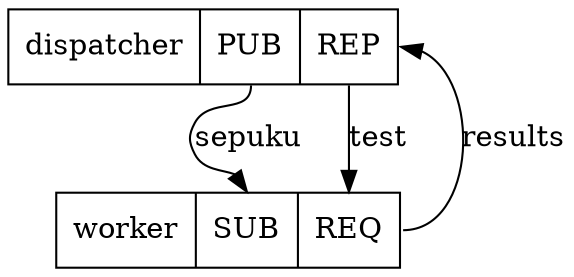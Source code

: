 digraph {
  dispatcher [label="dispatcher | <pub> PUB | <rep> REP", shape=record];
  worker     [label="worker     | <sub> SUB | <req> REQ", shape=record];
  dispatcher:pub -> worker:sub     [label=sepuku];
  worker:req     -> dispatcher:rep [label=results];
  dispatcher:rep -> worker:req     [label=test];
}
